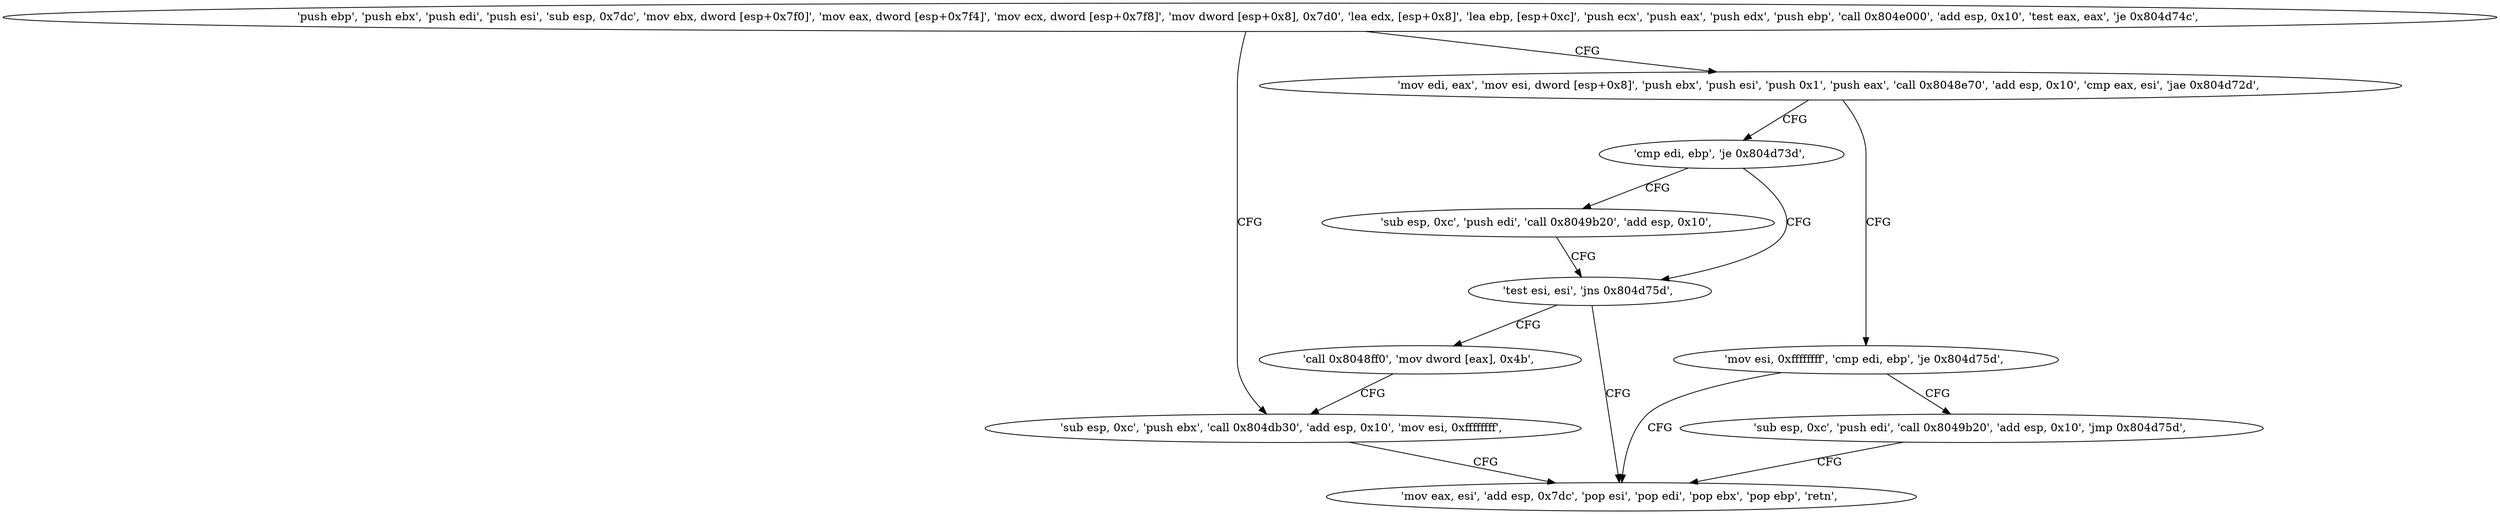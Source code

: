 digraph "func" {
"134534848" [label = "'push ebp', 'push ebx', 'push edi', 'push esi', 'sub esp, 0x7dc', 'mov ebx, dword [esp+0x7f0]', 'mov eax, dword [esp+0x7f4]', 'mov ecx, dword [esp+0x7f8]', 'mov dword [esp+0x8], 0x7d0', 'lea edx, [esp+0x8]', 'lea ebp, [esp+0xc]', 'push ecx', 'push eax', 'push edx', 'push ebp', 'call 0x804e000', 'add esp, 0x10', 'test eax, eax', 'je 0x804d74c', " ]
"134534988" [label = "'sub esp, 0xc', 'push ebx', 'call 0x804db30', 'add esp, 0x10', 'mov esi, 0xffffffff', " ]
"134534911" [label = "'mov edi, eax', 'mov esi, dword [esp+0x8]', 'push ebx', 'push esi', 'push 0x1', 'push eax', 'call 0x8048e70', 'add esp, 0x10', 'cmp eax, esi', 'jae 0x804d72d', " ]
"134535005" [label = "'mov eax, esi', 'add esp, 0x7dc', 'pop esi', 'pop edi', 'pop ebx', 'pop ebp', 'retn', " ]
"134534957" [label = "'cmp edi, ebp', 'je 0x804d73d', " ]
"134534934" [label = "'mov esi, 0xffffffff', 'cmp edi, ebp', 'je 0x804d75d', " ]
"134534973" [label = "'test esi, esi', 'jns 0x804d75d', " ]
"134534961" [label = "'sub esp, 0xc', 'push edi', 'call 0x8049b20', 'add esp, 0x10', " ]
"134534943" [label = "'sub esp, 0xc', 'push edi', 'call 0x8049b20', 'add esp, 0x10', 'jmp 0x804d75d', " ]
"134534977" [label = "'call 0x8048ff0', 'mov dword [eax], 0x4b', " ]
"134534848" -> "134534988" [ label = "CFG" ]
"134534848" -> "134534911" [ label = "CFG" ]
"134534988" -> "134535005" [ label = "CFG" ]
"134534911" -> "134534957" [ label = "CFG" ]
"134534911" -> "134534934" [ label = "CFG" ]
"134534957" -> "134534973" [ label = "CFG" ]
"134534957" -> "134534961" [ label = "CFG" ]
"134534934" -> "134535005" [ label = "CFG" ]
"134534934" -> "134534943" [ label = "CFG" ]
"134534973" -> "134535005" [ label = "CFG" ]
"134534973" -> "134534977" [ label = "CFG" ]
"134534961" -> "134534973" [ label = "CFG" ]
"134534943" -> "134535005" [ label = "CFG" ]
"134534977" -> "134534988" [ label = "CFG" ]
}
